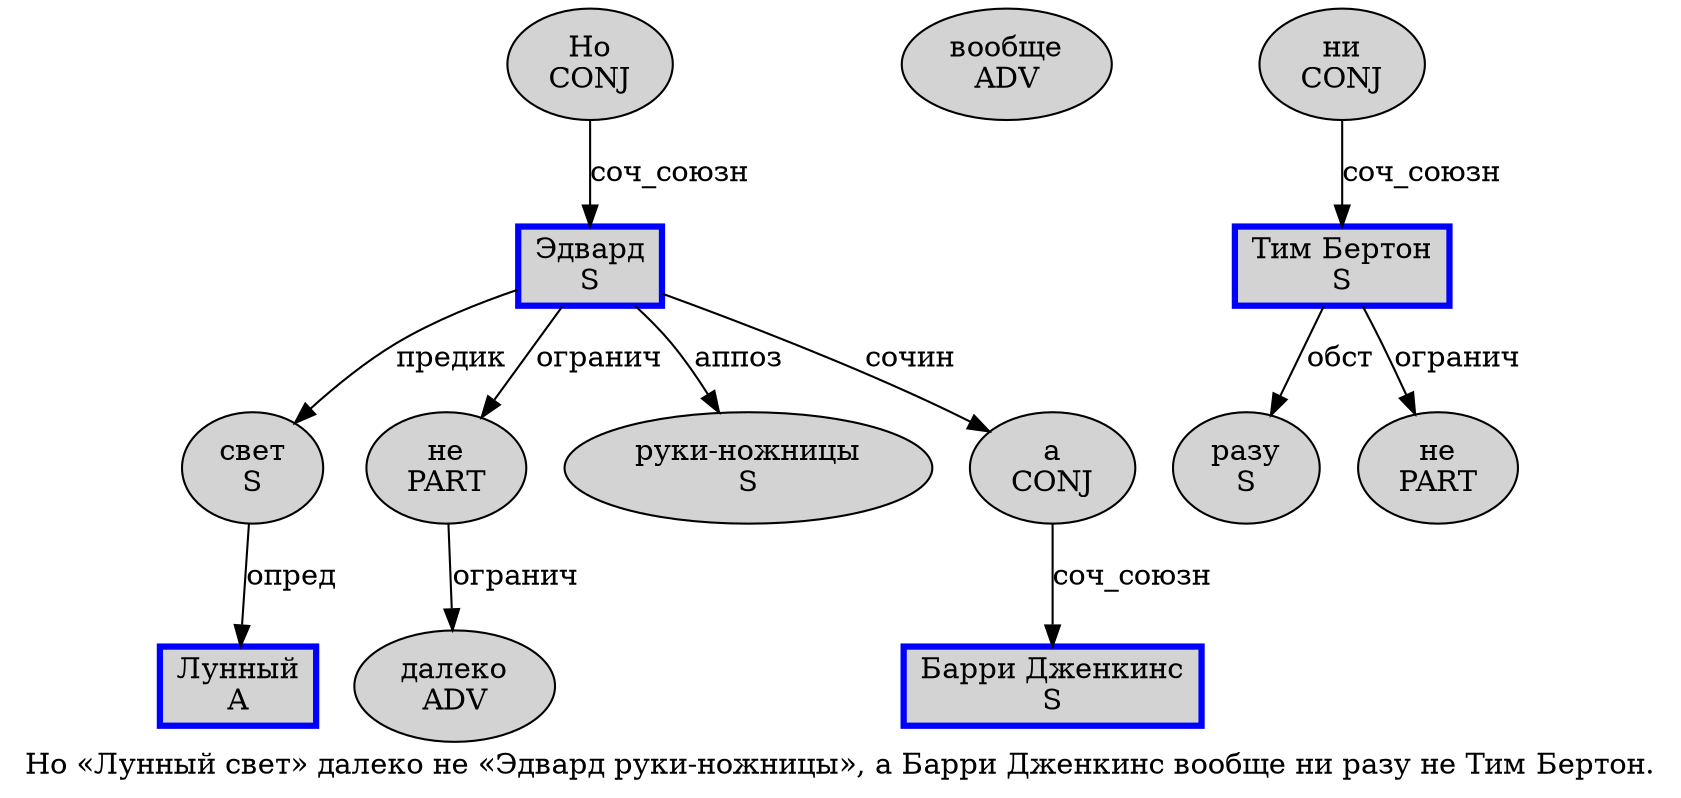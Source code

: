 digraph SENTENCE_4173 {
	graph [label="Но «Лунный свет» далеко не «Эдвард руки-ножницы», а Барри Дженкинс вообще ни разу не Тим Бертон."]
	node [style=filled]
		0 [label="Но
CONJ" color="" fillcolor=lightgray penwidth=1 shape=ellipse]
		2 [label="Лунный
A" color=blue fillcolor=lightgray penwidth=3 shape=box]
		3 [label="свет
S" color="" fillcolor=lightgray penwidth=1 shape=ellipse]
		5 [label="далеко
ADV" color="" fillcolor=lightgray penwidth=1 shape=ellipse]
		6 [label="не
PART" color="" fillcolor=lightgray penwidth=1 shape=ellipse]
		8 [label="Эдвард
S" color=blue fillcolor=lightgray penwidth=3 shape=box]
		9 [label="руки-ножницы
S" color="" fillcolor=lightgray penwidth=1 shape=ellipse]
		12 [label="а
CONJ" color="" fillcolor=lightgray penwidth=1 shape=ellipse]
		13 [label="Барри Дженкинс
S" color=blue fillcolor=lightgray penwidth=3 shape=box]
		14 [label="вообще
ADV" color="" fillcolor=lightgray penwidth=1 shape=ellipse]
		15 [label="ни
CONJ" color="" fillcolor=lightgray penwidth=1 shape=ellipse]
		16 [label="разу
S" color="" fillcolor=lightgray penwidth=1 shape=ellipse]
		17 [label="не
PART" color="" fillcolor=lightgray penwidth=1 shape=ellipse]
		18 [label="Тим Бертон
S" color=blue fillcolor=lightgray penwidth=3 shape=box]
			0 -> 8 [label="соч_союзн"]
			18 -> 16 [label="обст"]
			18 -> 17 [label="огранич"]
			6 -> 5 [label="огранич"]
			12 -> 13 [label="соч_союзн"]
			8 -> 3 [label="предик"]
			8 -> 6 [label="огранич"]
			8 -> 9 [label="аппоз"]
			8 -> 12 [label="сочин"]
			3 -> 2 [label="опред"]
			15 -> 18 [label="соч_союзн"]
}